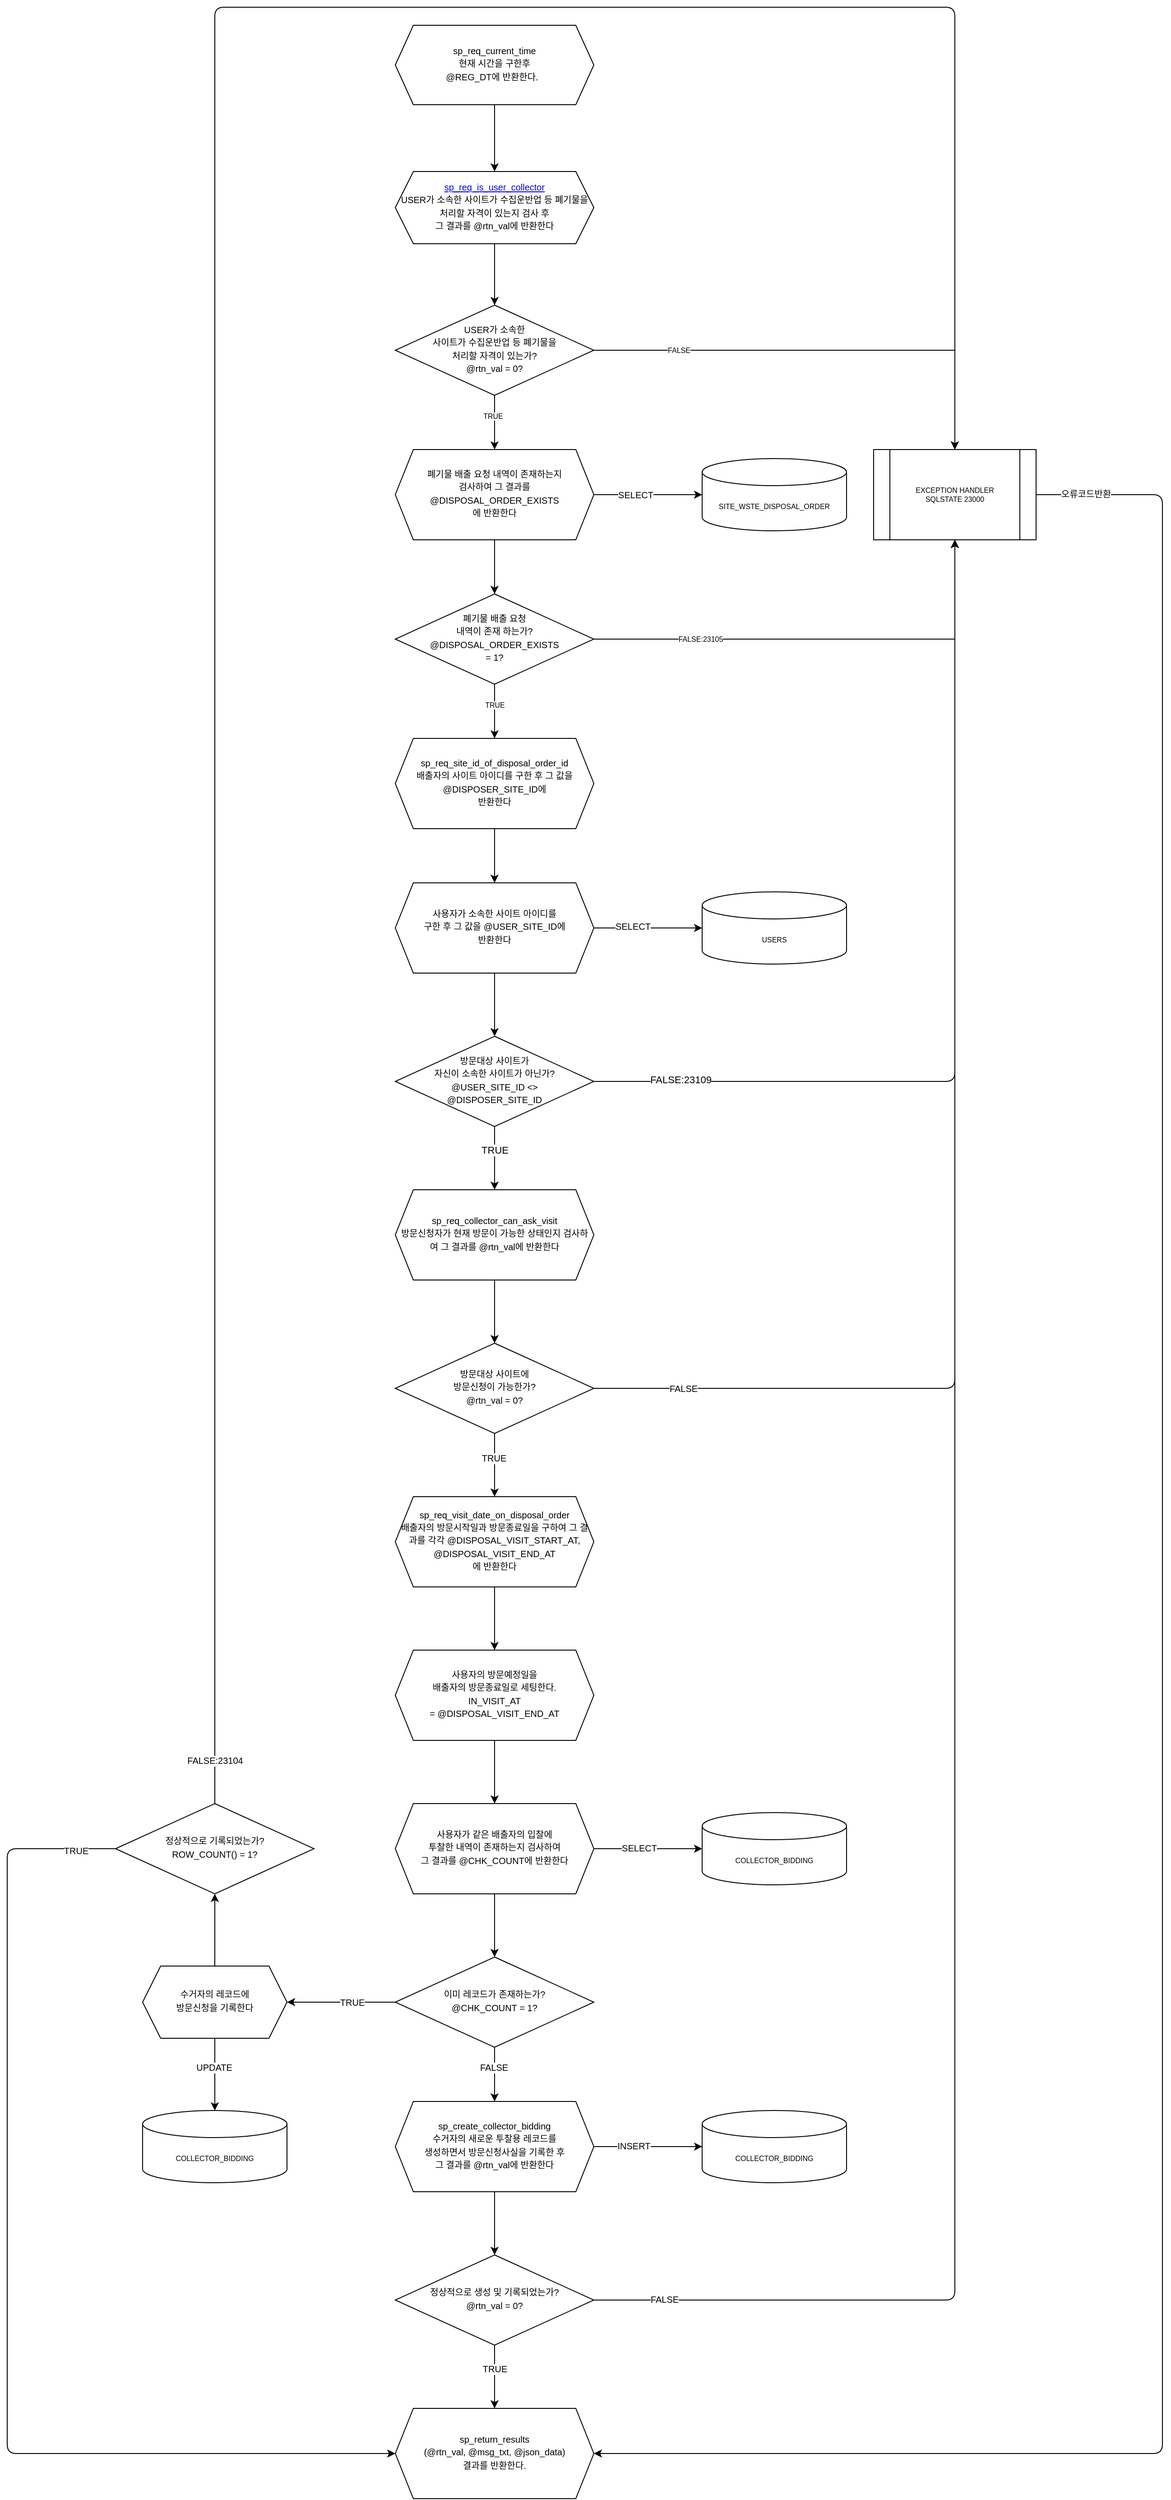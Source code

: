 <mxfile>
    <diagram id="BsswEmYbk8sBU4kp3uXG" name="Page-1">
        <mxGraphModel dx="4254" dy="3724" grid="1" gridSize="10" guides="1" tooltips="1" connect="1" arrows="1" fold="1" page="1" pageScale="1" pageWidth="827" pageHeight="1169" math="0" shadow="0">
            <root>
                <mxCell id="0"/>
                <mxCell id="1" parent="0"/>
                <mxCell id="2" value="" style="edgeStyle=orthogonalEdgeStyle;rounded=0;orthogonalLoop=1;jettySize=auto;html=1;fontSize=8;" edge="1" parent="1" source="3" target="5">
                    <mxGeometry relative="1" as="geometry"/>
                </mxCell>
                <mxCell id="3" value="&lt;font style=&quot;font-size: 10px&quot;&gt;sp_req_current_time&lt;br&gt;현재 시간을 구한후&lt;br&gt;@REG_DT에 반환한다.&amp;nbsp;&amp;nbsp;&lt;/font&gt;" style="shape=hexagon;perimeter=hexagonPerimeter2;whiteSpace=wrap;html=1;fixedSize=1;shadow=0;strokeWidth=1;spacing=6;spacingTop=-4;" vertex="1" parent="1">
                    <mxGeometry x="-1170" y="-2280" width="220" height="88" as="geometry"/>
                </mxCell>
                <mxCell id="4" value="" style="edgeStyle=orthogonalEdgeStyle;rounded=0;orthogonalLoop=1;jettySize=auto;html=1;fontSize=8;" edge="1" parent="1" source="5" target="10">
                    <mxGeometry relative="1" as="geometry"/>
                </mxCell>
                <mxCell id="5" value="&lt;font style=&quot;font-size: 10px&quot;&gt;&lt;a href=&quot;https://github.com/Leo-Nam/stored-procedures/blob/main/drawio/sp_req_is_user_collector.svg&quot;&gt;sp_req_is_user_collector&lt;/a&gt;&lt;br&gt;USER가 소속한 사이트가 수집운반업 등 폐기물을 처리할 자격이 있는지 검사 후&lt;br&gt;그 결과를 @rtn_val에 반환한다&lt;/font&gt;" style="shape=hexagon;perimeter=hexagonPerimeter2;whiteSpace=wrap;html=1;fixedSize=1;shadow=0;strokeWidth=1;spacing=6;spacingTop=-4;" vertex="1" parent="1">
                    <mxGeometry x="-1170" y="-2118" width="220" height="80" as="geometry"/>
                </mxCell>
                <mxCell id="6" value="" style="edgeStyle=orthogonalEdgeStyle;rounded=0;orthogonalLoop=1;jettySize=auto;html=1;fontSize=8;" edge="1" parent="1" source="10" target="12">
                    <mxGeometry relative="1" as="geometry"/>
                </mxCell>
                <mxCell id="7" value="TRUE" style="edgeLabel;html=1;align=center;verticalAlign=middle;resizable=0;points=[];fontSize=8;" vertex="1" connectable="0" parent="6">
                    <mxGeometry x="-0.244" y="-2" relative="1" as="geometry">
                        <mxPoint as="offset"/>
                    </mxGeometry>
                </mxCell>
                <mxCell id="8" style="edgeStyle=orthogonalEdgeStyle;rounded=0;orthogonalLoop=1;jettySize=auto;html=1;exitX=1;exitY=0.5;exitDx=0;exitDy=0;entryX=0.5;entryY=0;entryDx=0;entryDy=0;fontSize=8;" edge="1" parent="1" source="10" target="30">
                    <mxGeometry relative="1" as="geometry"/>
                </mxCell>
                <mxCell id="9" value="FALSE" style="edgeLabel;html=1;align=center;verticalAlign=middle;resizable=0;points=[];fontSize=8;" vertex="1" connectable="0" parent="8">
                    <mxGeometry x="-0.733" y="-1" relative="1" as="geometry">
                        <mxPoint x="26" y="-1" as="offset"/>
                    </mxGeometry>
                </mxCell>
                <mxCell id="10" value="&lt;font style=&quot;font-size: 10px&quot;&gt;USER가 소속한 &lt;br&gt;사이트가&amp;nbsp;수집운반업 등 폐기물을 &lt;br&gt;처리할 자격이 있는가?&lt;br&gt;@rtn_val = 0?&lt;/font&gt;" style="rhombus;whiteSpace=wrap;html=1;shadow=0;strokeWidth=1;spacing=6;spacingTop=-4;" vertex="1" parent="1">
                    <mxGeometry x="-1170" y="-1970" width="220" height="100" as="geometry"/>
                </mxCell>
                <mxCell id="11" value="" style="edgeStyle=orthogonalEdgeStyle;rounded=0;orthogonalLoop=1;jettySize=auto;html=1;fontSize=8;" edge="1" parent="1" source="12" target="17">
                    <mxGeometry relative="1" as="geometry"/>
                </mxCell>
                <mxCell id="179" value="" style="edgeStyle=orthogonalEdgeStyle;html=1;fontSize=10;" edge="1" parent="1" source="12" target="178">
                    <mxGeometry relative="1" as="geometry"/>
                </mxCell>
                <mxCell id="180" value="SELECT" style="edgeLabel;html=1;align=center;verticalAlign=middle;resizable=0;points=[];fontSize=10;" vertex="1" connectable="0" parent="179">
                    <mxGeometry x="-0.231" relative="1" as="geometry">
                        <mxPoint as="offset"/>
                    </mxGeometry>
                </mxCell>
                <mxCell id="12" value="&lt;font&gt;&lt;span style=&quot;font-size: 10px&quot;&gt;폐기물 배출 요청 내역이 존재하는지 &lt;br&gt;검사하여 그 결과를&lt;/span&gt;&lt;br&gt;&lt;span style=&quot;font-size: 10px&quot;&gt;@DISPOSAL_ORDER_EXISTS&lt;br&gt;에 반환한다&lt;/span&gt;&lt;/font&gt;" style="shape=hexagon;perimeter=hexagonPerimeter2;whiteSpace=wrap;html=1;fixedSize=1;shadow=0;strokeWidth=1;spacing=6;spacingTop=-4;" vertex="1" parent="1">
                    <mxGeometry x="-1170" y="-1810" width="220" height="100" as="geometry"/>
                </mxCell>
                <mxCell id="13" value="" style="edgeStyle=orthogonalEdgeStyle;rounded=0;orthogonalLoop=1;jettySize=auto;html=1;fontSize=8;" edge="1" parent="1" source="17" target="19">
                    <mxGeometry relative="1" as="geometry"/>
                </mxCell>
                <mxCell id="14" value="TRUE" style="edgeLabel;html=1;align=center;verticalAlign=middle;resizable=0;points=[];fontSize=8;" vertex="1" connectable="0" parent="13">
                    <mxGeometry x="-0.244" relative="1" as="geometry">
                        <mxPoint as="offset"/>
                    </mxGeometry>
                </mxCell>
                <mxCell id="15" style="edgeStyle=orthogonalEdgeStyle;rounded=0;orthogonalLoop=1;jettySize=auto;html=1;exitX=1;exitY=0.5;exitDx=0;exitDy=0;entryX=0.5;entryY=1;entryDx=0;entryDy=0;fontSize=8;" edge="1" parent="1" source="17" target="30">
                    <mxGeometry relative="1" as="geometry"/>
                </mxCell>
                <mxCell id="16" value="FALSE:23105" style="edgeLabel;html=1;align=center;verticalAlign=middle;resizable=0;points=[];fontSize=8;" vertex="1" connectable="0" parent="15">
                    <mxGeometry x="-0.576" y="-2" relative="1" as="geometry">
                        <mxPoint x="10" y="-2" as="offset"/>
                    </mxGeometry>
                </mxCell>
                <mxCell id="17" value="&lt;font style=&quot;font-size: 10px&quot;&gt;폐기물 배출 요청 &lt;br&gt;내역이 존재&amp;nbsp;하는가?&lt;br&gt;@DISPOSAL_ORDER_EXISTS&lt;br&gt;= 1?&lt;/font&gt;" style="rhombus;whiteSpace=wrap;html=1;shadow=0;strokeWidth=1;spacing=6;spacingTop=-4;" vertex="1" parent="1">
                    <mxGeometry x="-1170" y="-1650" width="220" height="100" as="geometry"/>
                </mxCell>
                <mxCell id="123" value="" style="edgeStyle=none;html=1;" edge="1" parent="1" source="19" target="122">
                    <mxGeometry relative="1" as="geometry"/>
                </mxCell>
                <mxCell id="19" value="&lt;font style=&quot;font-size: 10px&quot;&gt;sp_req_site_id_of_disposal_order_id&lt;br&gt;배출자의 사이트 아이디를 구한 후 그 값을 @DISPOSER_SITE_ID에&lt;br&gt;반환한다&lt;/font&gt;" style="shape=hexagon;perimeter=hexagonPerimeter2;whiteSpace=wrap;html=1;fixedSize=1;shadow=0;strokeWidth=1;spacing=6;spacingTop=-4;" vertex="1" parent="1">
                    <mxGeometry x="-1170" y="-1490" width="220" height="100" as="geometry"/>
                </mxCell>
                <mxCell id="176" style="edgeStyle=orthogonalEdgeStyle;html=1;entryX=1;entryY=0.5;entryDx=0;entryDy=0;fontSize=10;exitX=1;exitY=0.5;exitDx=0;exitDy=0;" edge="1" parent="1" source="30" target="167">
                    <mxGeometry relative="1" as="geometry">
                        <Array as="points">
                            <mxPoint x="-320" y="-1760"/>
                            <mxPoint x="-320" y="410"/>
                        </Array>
                    </mxGeometry>
                </mxCell>
                <mxCell id="177" value="오류코드반환" style="edgeLabel;html=1;align=center;verticalAlign=middle;resizable=0;points=[];fontSize=10;" vertex="1" connectable="0" parent="176">
                    <mxGeometry x="-0.963" y="1" relative="1" as="geometry">
                        <mxPoint as="offset"/>
                    </mxGeometry>
                </mxCell>
                <mxCell id="30" value="EXCEPTION HANDLER&lt;br&gt;SQLSTATE 23000" style="shape=process;whiteSpace=wrap;html=1;backgroundOutline=1;fontSize=8;" vertex="1" parent="1">
                    <mxGeometry x="-640" y="-1810" width="180" height="100" as="geometry"/>
                </mxCell>
                <mxCell id="119" value="USERS" style="shape=cylinder3;whiteSpace=wrap;html=1;boundedLbl=1;backgroundOutline=1;size=15;fontSize=8;" vertex="1" parent="1">
                    <mxGeometry x="-830" y="-1320" width="160" height="80" as="geometry"/>
                </mxCell>
                <mxCell id="125" value="" style="edgeStyle=none;html=1;" edge="1" parent="1" source="122" target="124">
                    <mxGeometry relative="1" as="geometry"/>
                </mxCell>
                <mxCell id="137" value="" style="edgeStyle=orthogonalEdgeStyle;html=1;fontSize=10;" edge="1" parent="1" source="122" target="119">
                    <mxGeometry relative="1" as="geometry"/>
                </mxCell>
                <mxCell id="146" value="SELECT" style="edgeLabel;html=1;align=center;verticalAlign=middle;resizable=0;points=[];fontSize=10;" vertex="1" connectable="0" parent="137">
                    <mxGeometry x="-0.285" y="2" relative="1" as="geometry">
                        <mxPoint as="offset"/>
                    </mxGeometry>
                </mxCell>
                <mxCell id="122" value="&lt;font style=&quot;font-size: 10px&quot;&gt;사용자가 소속한 사이트 아이디를 &lt;br&gt;구한 후 그 값을 @USER_SITE_ID에&lt;br&gt;반환한다&lt;/font&gt;" style="shape=hexagon;perimeter=hexagonPerimeter2;whiteSpace=wrap;html=1;fixedSize=1;shadow=0;strokeWidth=1;spacing=6;spacingTop=-4;" vertex="1" parent="1">
                    <mxGeometry x="-1170" y="-1330" width="220" height="100" as="geometry"/>
                </mxCell>
                <mxCell id="126" style="edgeStyle=orthogonalEdgeStyle;html=1;entryX=0.5;entryY=1;entryDx=0;entryDy=0;" edge="1" parent="1" source="124" target="30">
                    <mxGeometry relative="1" as="geometry">
                        <mxPoint x="-670" y="-1463.333" as="targetPoint"/>
                    </mxGeometry>
                </mxCell>
                <mxCell id="127" value="FALSE:23109" style="edgeLabel;html=1;align=center;verticalAlign=middle;resizable=0;points=[];" vertex="1" connectable="0" parent="126">
                    <mxGeometry x="-0.808" y="2" relative="1" as="geometry">
                        <mxPoint as="offset"/>
                    </mxGeometry>
                </mxCell>
                <mxCell id="129" value="" style="edgeStyle=orthogonalEdgeStyle;html=1;" edge="1" parent="1" source="124" target="128">
                    <mxGeometry relative="1" as="geometry"/>
                </mxCell>
                <mxCell id="130" value="TRUE" style="edgeLabel;html=1;align=center;verticalAlign=middle;resizable=0;points=[];" vertex="1" connectable="0" parent="129">
                    <mxGeometry x="-0.276" relative="1" as="geometry">
                        <mxPoint as="offset"/>
                    </mxGeometry>
                </mxCell>
                <mxCell id="124" value="&lt;font&gt;&lt;span style=&quot;font-size: 10px&quot;&gt;방문대상 사이트가 &lt;br&gt;자신이 소속한 사이트가 아닌가?&lt;/span&gt;&lt;br&gt;&lt;span style=&quot;font-size: 10px&quot;&gt;@USER_SITE_ID &amp;lt;&amp;gt; &lt;br&gt;@DISPOSER_SITE_ID&lt;/span&gt;&lt;br&gt;&lt;/font&gt;" style="rhombus;whiteSpace=wrap;html=1;shadow=0;strokeWidth=1;spacing=6;spacingTop=-4;" vertex="1" parent="1">
                    <mxGeometry x="-1170" y="-1160" width="220" height="100" as="geometry"/>
                </mxCell>
                <mxCell id="132" value="" style="edgeStyle=orthogonalEdgeStyle;html=1;" edge="1" parent="1" source="128" target="131">
                    <mxGeometry relative="1" as="geometry"/>
                </mxCell>
                <mxCell id="128" value="&lt;span style=&quot;font-size: 10px&quot;&gt;sp_req_collector_can_ask_visit&lt;/span&gt;&lt;br&gt;&lt;span style=&quot;font-size: 10px&quot;&gt;방문신청자가 현재 방문이 가능한 상태인지 검사하여 그 결과를&amp;nbsp;@rtn_val에 반환한다&lt;/span&gt;" style="shape=hexagon;perimeter=hexagonPerimeter2;whiteSpace=wrap;html=1;fixedSize=1;shadow=0;strokeWidth=1;spacing=6;spacingTop=-4;" vertex="1" parent="1">
                    <mxGeometry x="-1170" y="-990" width="220" height="100" as="geometry"/>
                </mxCell>
                <mxCell id="134" value="" style="edgeStyle=orthogonalEdgeStyle;html=1;fontSize=10;" edge="1" parent="1" source="131" target="133">
                    <mxGeometry relative="1" as="geometry"/>
                </mxCell>
                <mxCell id="138" value="TRUE" style="edgeLabel;html=1;align=center;verticalAlign=middle;resizable=0;points=[];fontSize=10;" vertex="1" connectable="0" parent="134">
                    <mxGeometry x="-0.248" y="-1" relative="1" as="geometry">
                        <mxPoint as="offset"/>
                    </mxGeometry>
                </mxCell>
                <mxCell id="139" style="edgeStyle=orthogonalEdgeStyle;html=1;entryX=0.5;entryY=1;entryDx=0;entryDy=0;fontSize=10;" edge="1" parent="1" source="131" target="30">
                    <mxGeometry relative="1" as="geometry"/>
                </mxCell>
                <mxCell id="140" value="FALSE" style="edgeLabel;html=1;align=center;verticalAlign=middle;resizable=0;points=[];fontSize=10;" vertex="1" connectable="0" parent="139">
                    <mxGeometry x="-0.853" relative="1" as="geometry">
                        <mxPoint as="offset"/>
                    </mxGeometry>
                </mxCell>
                <mxCell id="131" value="&lt;font&gt;&lt;span style=&quot;font-size: 10px&quot;&gt;방문대상 사이트에 &lt;br&gt;방문신청이 가능한가?&lt;/span&gt;&lt;br&gt;&lt;span style=&quot;font-size: 10px&quot;&gt;@rtn_val = 0?&lt;/span&gt;&lt;br&gt;&lt;/font&gt;" style="rhombus;whiteSpace=wrap;html=1;shadow=0;strokeWidth=1;spacing=6;spacingTop=-4;" vertex="1" parent="1">
                    <mxGeometry x="-1170" y="-820" width="220" height="100" as="geometry"/>
                </mxCell>
                <mxCell id="136" value="" style="edgeStyle=orthogonalEdgeStyle;html=1;fontSize=10;" edge="1" parent="1" source="133" target="135">
                    <mxGeometry relative="1" as="geometry"/>
                </mxCell>
                <mxCell id="133" value="&lt;font style=&quot;font-size: 10px&quot;&gt;sp_req_visit_date_on_disposal_order&lt;br&gt;배출자의 방문시작일과 방문종료일을 구하여 그 결과를 각각 @DISPOSAL_VISIT_START_AT, @DISPOSAL_VISIT_END_AT&lt;br&gt;에 반환한다&lt;/font&gt;" style="shape=hexagon;perimeter=hexagonPerimeter2;whiteSpace=wrap;html=1;fixedSize=1;shadow=0;strokeWidth=1;spacing=6;spacingTop=-4;" vertex="1" parent="1">
                    <mxGeometry x="-1170" y="-650" width="220" height="100" as="geometry"/>
                </mxCell>
                <mxCell id="142" value="" style="edgeStyle=orthogonalEdgeStyle;html=1;fontSize=10;" edge="1" parent="1" source="135" target="141">
                    <mxGeometry relative="1" as="geometry"/>
                </mxCell>
                <mxCell id="135" value="&lt;span style=&quot;font-size: 10px&quot;&gt;사용자의 방문예정일을 &lt;br&gt;배출자의 방문종료일로 세팅한다.&lt;br&gt;IN_VISIT_AT &lt;br&gt;= @&lt;/span&gt;&lt;span style=&quot;font-size: 10px&quot;&gt;DISPOSAL_VISIT_END_AT&lt;/span&gt;" style="shape=hexagon;perimeter=hexagonPerimeter2;whiteSpace=wrap;html=1;fixedSize=1;shadow=0;strokeWidth=1;spacing=6;spacingTop=-4;" vertex="1" parent="1">
                    <mxGeometry x="-1170" y="-480" width="220" height="100" as="geometry"/>
                </mxCell>
                <mxCell id="144" value="" style="edgeStyle=orthogonalEdgeStyle;html=1;fontSize=10;" edge="1" parent="1" source="141" target="143">
                    <mxGeometry relative="1" as="geometry"/>
                </mxCell>
                <mxCell id="145" value="SELECT" style="edgeLabel;html=1;align=center;verticalAlign=middle;resizable=0;points=[];fontSize=10;" vertex="1" connectable="0" parent="144">
                    <mxGeometry x="-0.178" y="1" relative="1" as="geometry">
                        <mxPoint as="offset"/>
                    </mxGeometry>
                </mxCell>
                <mxCell id="148" value="" style="edgeStyle=orthogonalEdgeStyle;html=1;fontSize=10;" edge="1" parent="1" source="141" target="147">
                    <mxGeometry relative="1" as="geometry"/>
                </mxCell>
                <mxCell id="141" value="&lt;span style=&quot;font-size: 10px&quot;&gt;사용자가 같은 배출자의 입찰에 &lt;br&gt;투찰한 내역이 존재하는지 검사하여 &lt;br&gt;그 결과를&amp;nbsp;&lt;/span&gt;&lt;span style=&quot;font-size: 10px&quot;&gt;@CHK_COUNT에 반환한다&lt;/span&gt;" style="shape=hexagon;perimeter=hexagonPerimeter2;whiteSpace=wrap;html=1;fixedSize=1;shadow=0;strokeWidth=1;spacing=6;spacingTop=-4;" vertex="1" parent="1">
                    <mxGeometry x="-1170" y="-310" width="220" height="100" as="geometry"/>
                </mxCell>
                <mxCell id="143" value="COLLECTOR_BIDDING" style="shape=cylinder3;whiteSpace=wrap;html=1;boundedLbl=1;backgroundOutline=1;size=15;fontSize=8;" vertex="1" parent="1">
                    <mxGeometry x="-830" y="-300" width="160" height="80" as="geometry"/>
                </mxCell>
                <mxCell id="150" value="" style="edgeStyle=orthogonalEdgeStyle;html=1;fontSize=10;" edge="1" parent="1" source="147" target="149">
                    <mxGeometry relative="1" as="geometry"/>
                </mxCell>
                <mxCell id="151" value="TRUE" style="edgeLabel;html=1;align=center;verticalAlign=middle;resizable=0;points=[];fontSize=10;" vertex="1" connectable="0" parent="150">
                    <mxGeometry x="-0.203" relative="1" as="geometry">
                        <mxPoint as="offset"/>
                    </mxGeometry>
                </mxCell>
                <mxCell id="160" value="" style="edgeStyle=orthogonalEdgeStyle;html=1;fontSize=10;" edge="1" parent="1" source="147" target="159">
                    <mxGeometry relative="1" as="geometry"/>
                </mxCell>
                <mxCell id="175" value="FALSE" style="edgeLabel;html=1;align=center;verticalAlign=middle;resizable=0;points=[];fontSize=10;" vertex="1" connectable="0" parent="160">
                    <mxGeometry x="-0.286" y="-1" relative="1" as="geometry">
                        <mxPoint as="offset"/>
                    </mxGeometry>
                </mxCell>
                <mxCell id="147" value="&lt;font&gt;&lt;span style=&quot;font-size: 10px&quot;&gt;이미 레코드가 존재하는가?&lt;/span&gt;&lt;br&gt;&lt;span style=&quot;font-size: 10px&quot;&gt;@CHK_COUNT&amp;nbsp;= 1?&lt;/span&gt;&lt;br&gt;&lt;/font&gt;" style="rhombus;whiteSpace=wrap;html=1;shadow=0;strokeWidth=1;spacing=6;spacingTop=-4;" vertex="1" parent="1">
                    <mxGeometry x="-1170" y="-140" width="220" height="100" as="geometry"/>
                </mxCell>
                <mxCell id="153" value="" style="edgeStyle=orthogonalEdgeStyle;html=1;fontSize=10;" edge="1" parent="1" source="149" target="152">
                    <mxGeometry relative="1" as="geometry"/>
                </mxCell>
                <mxCell id="154" value="UPDATE" style="edgeLabel;html=1;align=center;verticalAlign=middle;resizable=0;points=[];fontSize=10;" vertex="1" connectable="0" parent="153">
                    <mxGeometry x="-0.195" y="-1" relative="1" as="geometry">
                        <mxPoint as="offset"/>
                    </mxGeometry>
                </mxCell>
                <mxCell id="156" value="" style="edgeStyle=orthogonalEdgeStyle;html=1;fontSize=10;startArrow=none;exitX=0.5;exitY=0;exitDx=0;exitDy=0;" edge="1" parent="1" source="149" target="155">
                    <mxGeometry relative="1" as="geometry"/>
                </mxCell>
                <mxCell id="149" value="&lt;span style=&quot;font-size: 10px&quot;&gt;수거자의 레코드에 &lt;br&gt;방문신청을 기록한다&lt;/span&gt;" style="shape=hexagon;perimeter=hexagonPerimeter2;whiteSpace=wrap;html=1;fixedSize=1;shadow=0;strokeWidth=1;spacing=6;spacingTop=-4;" vertex="1" parent="1">
                    <mxGeometry x="-1450" y="-130" width="160" height="80" as="geometry"/>
                </mxCell>
                <mxCell id="152" value="COLLECTOR_BIDDING" style="shape=cylinder3;whiteSpace=wrap;html=1;boundedLbl=1;backgroundOutline=1;size=15;fontSize=8;" vertex="1" parent="1">
                    <mxGeometry x="-1450" y="30" width="160" height="80" as="geometry"/>
                </mxCell>
                <mxCell id="157" style="edgeStyle=orthogonalEdgeStyle;html=1;fontSize=10;exitX=0.5;exitY=0;exitDx=0;exitDy=0;entryX=0.5;entryY=0;entryDx=0;entryDy=0;" edge="1" parent="1" source="155" target="30">
                    <mxGeometry relative="1" as="geometry">
                        <mxPoint x="-510" y="-1830" as="targetPoint"/>
                        <Array as="points">
                            <mxPoint x="-1370" y="-2300"/>
                            <mxPoint x="-550" y="-2300"/>
                        </Array>
                    </mxGeometry>
                </mxCell>
                <mxCell id="158" value="FALSE:23104" style="edgeLabel;html=1;align=center;verticalAlign=middle;resizable=0;points=[];fontSize=10;" vertex="1" connectable="0" parent="157">
                    <mxGeometry x="-0.963" y="1" relative="1" as="geometry">
                        <mxPoint x="1" y="13" as="offset"/>
                    </mxGeometry>
                </mxCell>
                <mxCell id="173" style="edgeStyle=orthogonalEdgeStyle;html=1;entryX=0;entryY=0.5;entryDx=0;entryDy=0;fontSize=10;exitX=0;exitY=0.5;exitDx=0;exitDy=0;" edge="1" parent="1" source="155" target="167">
                    <mxGeometry relative="1" as="geometry">
                        <Array as="points">
                            <mxPoint x="-1600" y="-260"/>
                            <mxPoint x="-1600" y="410"/>
                        </Array>
                    </mxGeometry>
                </mxCell>
                <mxCell id="174" value="TRUE" style="edgeLabel;html=1;align=center;verticalAlign=middle;resizable=0;points=[];fontSize=10;" vertex="1" connectable="0" parent="173">
                    <mxGeometry x="-0.928" y="2" relative="1" as="geometry">
                        <mxPoint as="offset"/>
                    </mxGeometry>
                </mxCell>
                <mxCell id="155" value="&lt;font&gt;&lt;span style=&quot;font-size: 10px&quot;&gt;정상적으로 기록되었는가?&lt;br&gt;ROW_COUNT() = 1?&lt;/span&gt;&lt;br&gt;&lt;/font&gt;" style="rhombus;whiteSpace=wrap;html=1;shadow=0;strokeWidth=1;spacing=6;spacingTop=-4;" vertex="1" parent="1">
                    <mxGeometry x="-1480" y="-310" width="220" height="100" as="geometry"/>
                </mxCell>
                <mxCell id="162" value="" style="edgeStyle=orthogonalEdgeStyle;html=1;fontSize=10;" edge="1" parent="1" source="159" target="161">
                    <mxGeometry relative="1" as="geometry"/>
                </mxCell>
                <mxCell id="163" value="INSERT" style="edgeLabel;html=1;align=center;verticalAlign=middle;resizable=0;points=[];fontSize=10;" vertex="1" connectable="0" parent="162">
                    <mxGeometry x="-0.269" y="1" relative="1" as="geometry">
                        <mxPoint as="offset"/>
                    </mxGeometry>
                </mxCell>
                <mxCell id="165" value="" style="edgeStyle=orthogonalEdgeStyle;html=1;fontSize=10;" edge="1" parent="1" source="159" target="164">
                    <mxGeometry relative="1" as="geometry"/>
                </mxCell>
                <mxCell id="159" value="&lt;span style=&quot;font-size: 10px&quot;&gt;sp_create_collector_bidding&lt;/span&gt;&lt;br&gt;&lt;span style=&quot;font-size: 10px&quot;&gt;수거자의 새로운 투찰용 레코드를 &lt;/span&gt;&lt;br&gt;&lt;span style=&quot;font-size: 10px&quot;&gt;생성하면서 방문신청사실을 기록한 후 &lt;/span&gt;&lt;br&gt;&lt;span style=&quot;font-size: 10px&quot;&gt;그 결과를 @rtn_val에 반환한다&lt;/span&gt;" style="shape=hexagon;perimeter=hexagonPerimeter2;whiteSpace=wrap;html=1;fixedSize=1;shadow=0;strokeWidth=1;spacing=6;spacingTop=-4;" vertex="1" parent="1">
                    <mxGeometry x="-1170" y="20" width="220" height="100" as="geometry"/>
                </mxCell>
                <mxCell id="168" value="" style="edgeStyle=orthogonalEdgeStyle;html=1;fontSize=10;" edge="1" parent="1" source="164" target="167">
                    <mxGeometry relative="1" as="geometry"/>
                </mxCell>
                <mxCell id="171" value="TRUE" style="edgeLabel;html=1;align=center;verticalAlign=middle;resizable=0;points=[];fontSize=10;" vertex="1" connectable="0" parent="168">
                    <mxGeometry x="-0.269" relative="1" as="geometry">
                        <mxPoint as="offset"/>
                    </mxGeometry>
                </mxCell>
                <mxCell id="169" style="edgeStyle=orthogonalEdgeStyle;html=1;entryX=0.5;entryY=1;entryDx=0;entryDy=0;fontSize=10;" edge="1" parent="1" source="164" target="30">
                    <mxGeometry relative="1" as="geometry"/>
                </mxCell>
                <mxCell id="170" value="FALSE" style="edgeLabel;html=1;align=center;verticalAlign=middle;resizable=0;points=[];fontSize=10;" vertex="1" connectable="0" parent="169">
                    <mxGeometry x="-0.934" y="1" relative="1" as="geometry">
                        <mxPoint as="offset"/>
                    </mxGeometry>
                </mxCell>
                <mxCell id="164" value="&lt;font&gt;&lt;span style=&quot;font-size: 10px&quot;&gt;정상적으로 생성 및 기록되었는가?&lt;/span&gt;&lt;br&gt;&lt;span style=&quot;font-size: 10px&quot;&gt;@rtn_val = 0?&lt;/span&gt;&lt;br&gt;&lt;/font&gt;" style="rhombus;whiteSpace=wrap;html=1;shadow=0;strokeWidth=1;spacing=6;spacingTop=-4;" vertex="1" parent="1">
                    <mxGeometry x="-1170" y="190" width="220" height="100" as="geometry"/>
                </mxCell>
                <mxCell id="161" value="COLLECTOR_BIDDING" style="shape=cylinder3;whiteSpace=wrap;html=1;boundedLbl=1;backgroundOutline=1;size=15;fontSize=8;" vertex="1" parent="1">
                    <mxGeometry x="-830" y="30" width="160" height="80" as="geometry"/>
                </mxCell>
                <mxCell id="167" value="&lt;font style=&quot;font-size: 10px&quot;&gt;sp_return_results&lt;br&gt;(@rtn_val, @msg_txt, @json_data)&lt;br&gt;결과를 반환한다.&lt;/font&gt;" style="shape=hexagon;perimeter=hexagonPerimeter2;whiteSpace=wrap;html=1;fixedSize=1;shadow=0;strokeWidth=1;spacing=6;spacingTop=-4;" vertex="1" parent="1">
                    <mxGeometry x="-1170" y="360" width="220" height="100" as="geometry"/>
                </mxCell>
                <mxCell id="178" value="SITE_WSTE_DISPOSAL_ORDER" style="shape=cylinder3;whiteSpace=wrap;html=1;boundedLbl=1;backgroundOutline=1;size=15;fontSize=8;" vertex="1" parent="1">
                    <mxGeometry x="-830" y="-1800" width="160" height="80" as="geometry"/>
                </mxCell>
            </root>
        </mxGraphModel>
    </diagram>
</mxfile>